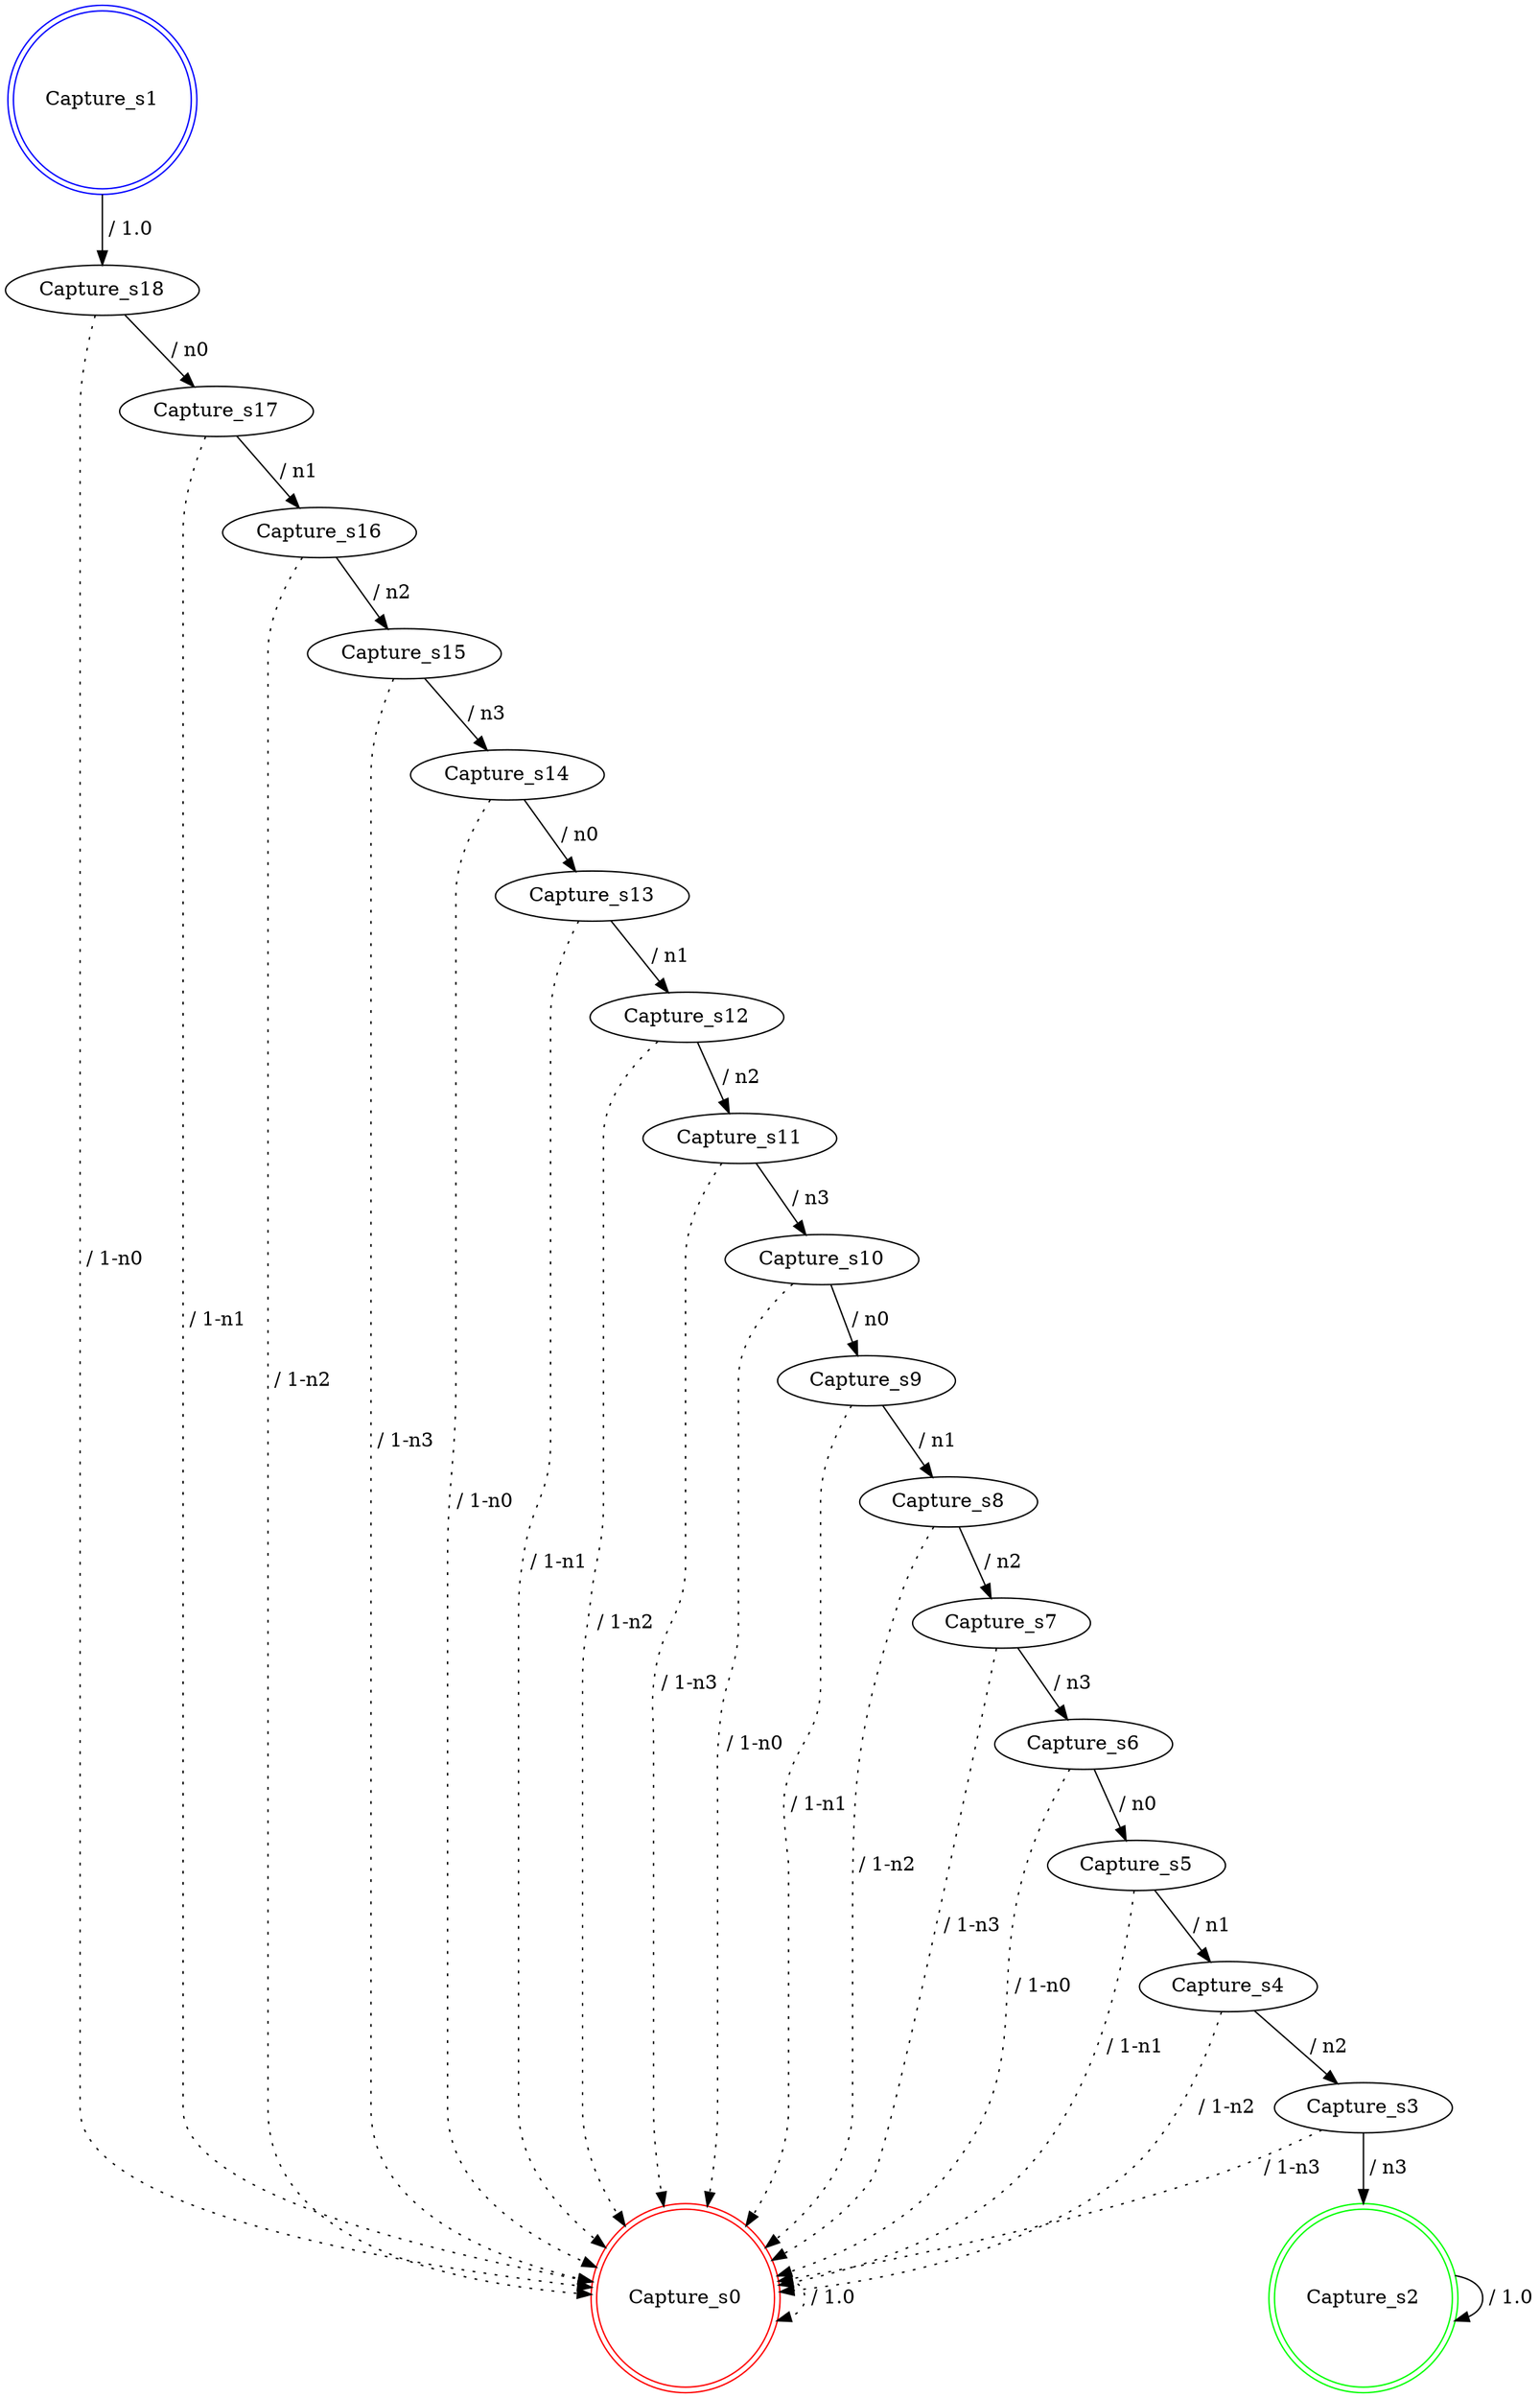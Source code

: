 digraph graphname {
Capture_s0 [label="Capture_s0",color=red,shape=doublecircle ];
Capture_s1 [label="Capture_s1",color=blue,shape=doublecircle ];
Capture_s2 [label="Capture_s2",color=green,shape=doublecircle ];
Capture_s3 [label="Capture_s3" ];
Capture_s4 [label="Capture_s4" ];
Capture_s5 [label="Capture_s5" ];
Capture_s6 [label="Capture_s6" ];
Capture_s7 [label="Capture_s7" ];
Capture_s8 [label="Capture_s8" ];
Capture_s9 [label="Capture_s9" ];
Capture_s10 [label="Capture_s10" ];
Capture_s11 [label="Capture_s11" ];
Capture_s12 [label="Capture_s12" ];
Capture_s13 [label="Capture_s13" ];
Capture_s14 [label="Capture_s14" ];
Capture_s15 [label="Capture_s15" ];
Capture_s16 [label="Capture_s16" ];
Capture_s17 [label="Capture_s17" ];
Capture_s18 [label="Capture_s18" ];
Capture_s0 -> Capture_s0 [label=" / 1.0", style=dotted];
Capture_s1 -> Capture_s18 [label=" / 1.0"];
Capture_s2 -> Capture_s2 [label=" / 1.0"];
Capture_s3 -> Capture_s2 [label=" / n3"];
Capture_s3 -> Capture_s0 [label=" / 1-n3", style=dotted];
Capture_s4 -> Capture_s3 [label=" / n2"];
Capture_s4 -> Capture_s0 [label=" / 1-n2", style=dotted];
Capture_s5 -> Capture_s4 [label=" / n1"];
Capture_s5 -> Capture_s0 [label=" / 1-n1", style=dotted];
Capture_s6 -> Capture_s5 [label=" / n0"];
Capture_s6 -> Capture_s0 [label=" / 1-n0", style=dotted];
Capture_s7 -> Capture_s6 [label=" / n3"];
Capture_s7 -> Capture_s0 [label=" / 1-n3", style=dotted];
Capture_s8 -> Capture_s7 [label=" / n2"];
Capture_s8 -> Capture_s0 [label=" / 1-n2", style=dotted];
Capture_s9 -> Capture_s8 [label=" / n1"];
Capture_s9 -> Capture_s0 [label=" / 1-n1", style=dotted];
Capture_s10 -> Capture_s9 [label=" / n0"];
Capture_s10 -> Capture_s0 [label=" / 1-n0", style=dotted];
Capture_s11 -> Capture_s10 [label=" / n3"];
Capture_s11 -> Capture_s0 [label=" / 1-n3", style=dotted];
Capture_s12 -> Capture_s11 [label=" / n2"];
Capture_s12 -> Capture_s0 [label=" / 1-n2", style=dotted];
Capture_s13 -> Capture_s12 [label=" / n1"];
Capture_s13 -> Capture_s0 [label=" / 1-n1", style=dotted];
Capture_s14 -> Capture_s13 [label=" / n0"];
Capture_s14 -> Capture_s0 [label=" / 1-n0", style=dotted];
Capture_s15 -> Capture_s14 [label=" / n3"];
Capture_s15 -> Capture_s0 [label=" / 1-n3", style=dotted];
Capture_s16 -> Capture_s15 [label=" / n2"];
Capture_s16 -> Capture_s0 [label=" / 1-n2", style=dotted];
Capture_s17 -> Capture_s16 [label=" / n1"];
Capture_s17 -> Capture_s0 [label=" / 1-n1", style=dotted];
Capture_s18 -> Capture_s17 [label=" / n0"];
Capture_s18 -> Capture_s0 [label=" / 1-n0", style=dotted];
}